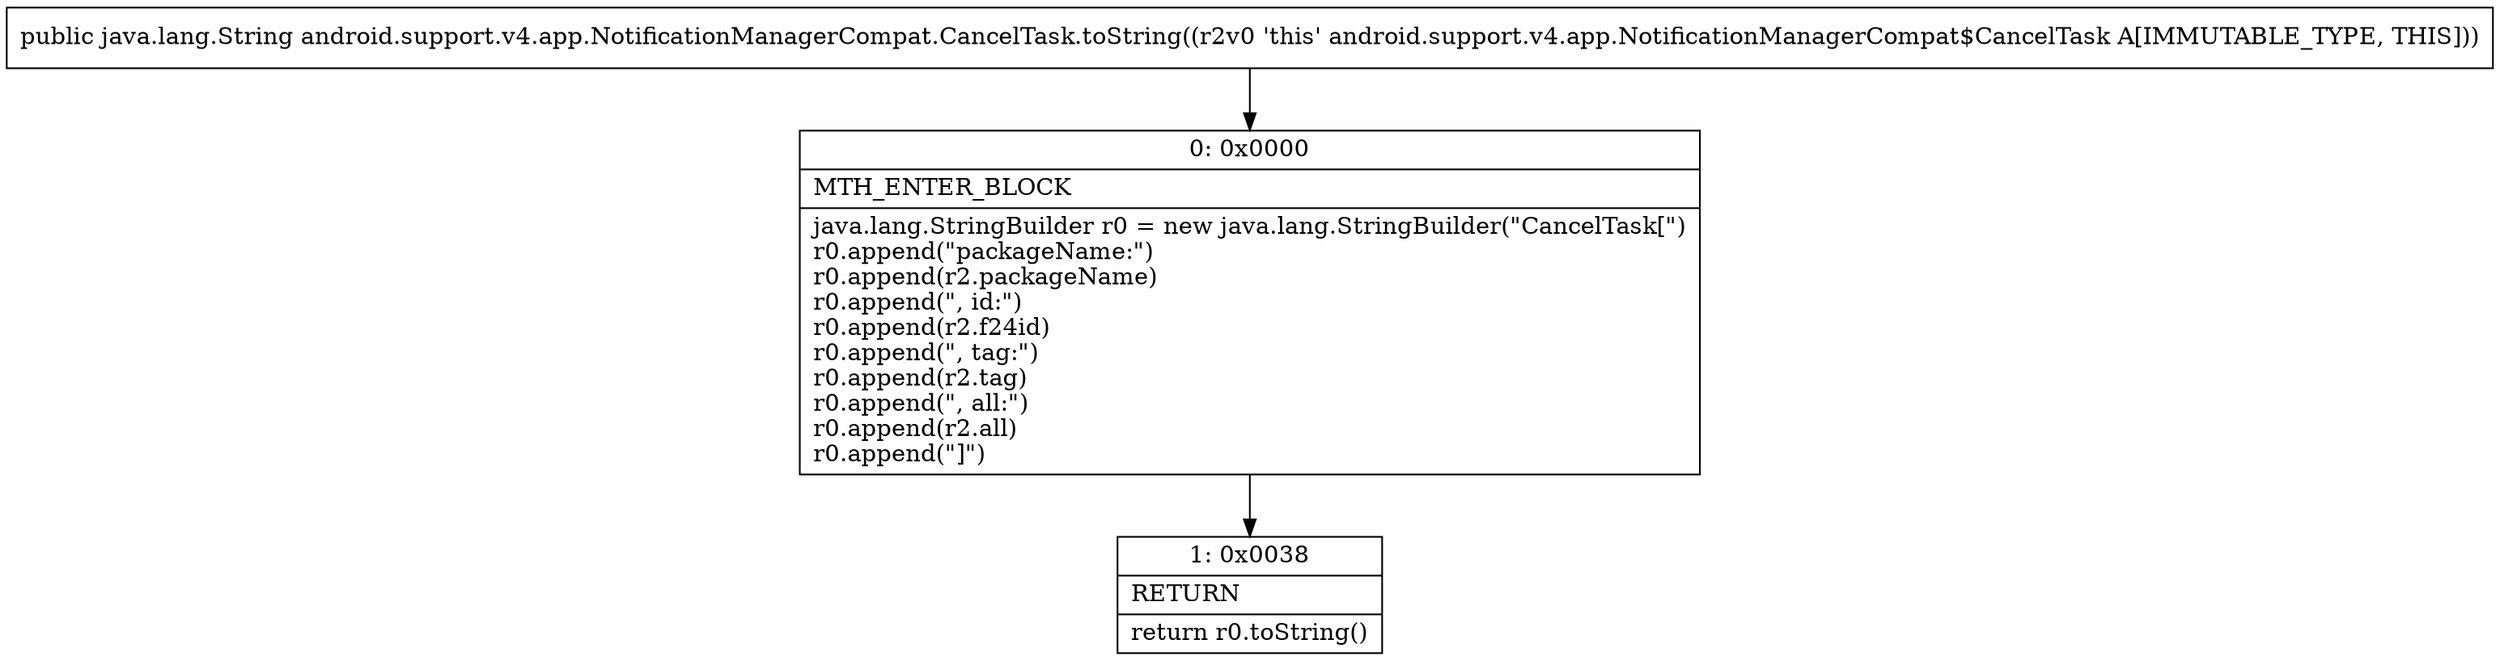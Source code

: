 digraph "CFG forandroid.support.v4.app.NotificationManagerCompat.CancelTask.toString()Ljava\/lang\/String;" {
Node_0 [shape=record,label="{0\:\ 0x0000|MTH_ENTER_BLOCK\l|java.lang.StringBuilder r0 = new java.lang.StringBuilder(\"CancelTask[\")\lr0.append(\"packageName:\")\lr0.append(r2.packageName)\lr0.append(\", id:\")\lr0.append(r2.f24id)\lr0.append(\", tag:\")\lr0.append(r2.tag)\lr0.append(\", all:\")\lr0.append(r2.all)\lr0.append(\"]\")\l}"];
Node_1 [shape=record,label="{1\:\ 0x0038|RETURN\l|return r0.toString()\l}"];
MethodNode[shape=record,label="{public java.lang.String android.support.v4.app.NotificationManagerCompat.CancelTask.toString((r2v0 'this' android.support.v4.app.NotificationManagerCompat$CancelTask A[IMMUTABLE_TYPE, THIS])) }"];
MethodNode -> Node_0;
Node_0 -> Node_1;
}

